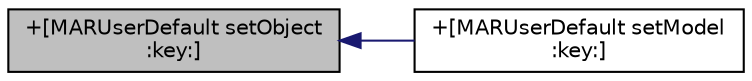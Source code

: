 digraph "+[MARUserDefault setObject:key:]"
{
  edge [fontname="Helvetica",fontsize="10",labelfontname="Helvetica",labelfontsize="10"];
  node [fontname="Helvetica",fontsize="10",shape=record];
  rankdir="LR";
  Node28 [label="+[MARUserDefault setObject\l:key:]",height=0.2,width=0.4,color="black", fillcolor="grey75", style="filled", fontcolor="black"];
  Node28 -> Node29 [dir="back",color="midnightblue",fontsize="10",style="solid",fontname="Helvetica"];
  Node29 [label="+[MARUserDefault setModel\l:key:]",height=0.2,width=0.4,color="black", fillcolor="white", style="filled",URL="$interface_m_a_r_user_default.html#a0f9cb3ecc37e4d521eb9021863485add"];
}
